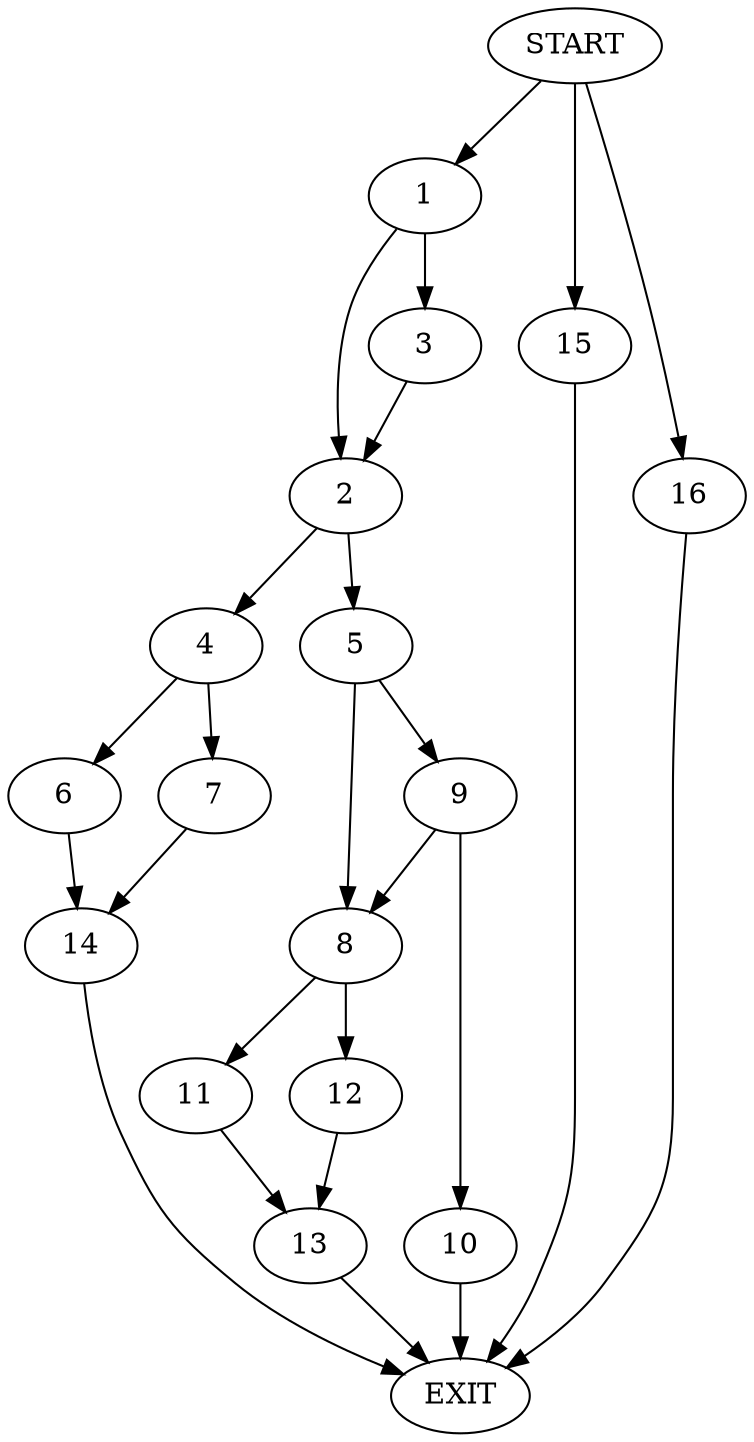 digraph {
0 [label="START"]
17 [label="EXIT"]
0 -> 1
1 -> 2
1 -> 3
3 -> 2
2 -> 4
2 -> 5
4 -> 6
4 -> 7
5 -> 8
5 -> 9
9 -> 8
9 -> 10
8 -> 11
8 -> 12
10 -> 17
12 -> 13
11 -> 13
13 -> 17
6 -> 14
7 -> 14
14 -> 17
0 -> 15
15 -> 17
0 -> 16
16 -> 17
}
